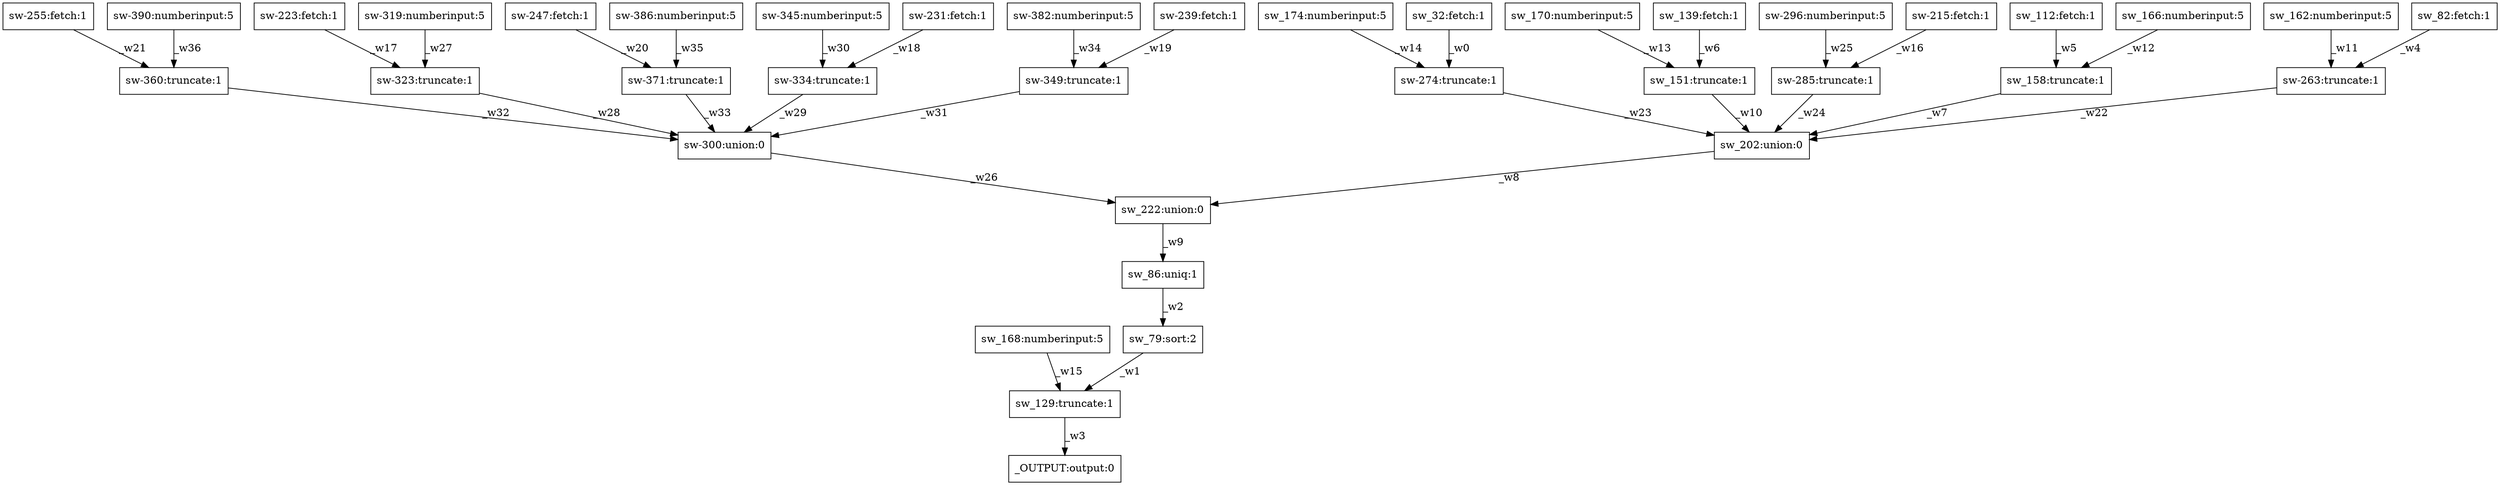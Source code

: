 digraph test1 { node [shape=box] "sw_129" [label="sw_129:truncate:1"];"_OUTPUT" [label="_OUTPUT:output:0"];"sw-255" [label="sw-255:fetch:1"];"sw-274" [label="sw-274:truncate:1"];"sw_162" [label="sw_162:numberinput:5"];"sw_151" [label="sw_151:truncate:1"];"sw_222" [label="sw_222:union:0"];"sw-382" [label="sw-382:numberinput:5"];"sw-223" [label="sw-223:fetch:1"];"sw-360" [label="sw-360:truncate:1"];"sw-323" [label="sw-323:truncate:1"];"sw_170" [label="sw_170:numberinput:5"];"sw-345" [label="sw-345:numberinput:5"];"sw_168" [label="sw_168:numberinput:5"];"sw_174" [label="sw_174:numberinput:5"];"sw_79" [label="sw_79:sort:2"];"sw-296" [label="sw-296:numberinput:5"];"sw-285" [label="sw-285:truncate:1"];"sw_86" [label="sw_86:uniq:1"];"sw-247" [label="sw-247:fetch:1"];"sw_158" [label="sw_158:truncate:1"];"sw_139" [label="sw_139:fetch:1"];"sw-215" [label="sw-215:fetch:1"];"sw-263" [label="sw-263:truncate:1"];"sw-386" [label="sw-386:numberinput:5"];"sw-371" [label="sw-371:truncate:1"];"sw-239" [label="sw-239:fetch:1"];"sw_32" [label="sw_32:fetch:1"];"sw-390" [label="sw-390:numberinput:5"];"sw-231" [label="sw-231:fetch:1"];"sw-334" [label="sw-334:truncate:1"];"sw-319" [label="sw-319:numberinput:5"];"sw_112" [label="sw_112:fetch:1"];"sw-300" [label="sw-300:union:0"];"sw_82" [label="sw_82:fetch:1"];"sw_166" [label="sw_166:numberinput:5"];"sw-349" [label="sw-349:truncate:1"];"sw_202" [label="sw_202:union:0"];"sw_32" -> "sw-274" [label="_w0"];"sw_79" -> "sw_129" [label="_w1"];"sw_86" -> "sw_79" [label="_w2"];"sw_129" -> "_OUTPUT" [label="_w3"];"sw_82" -> "sw-263" [label="_w4"];"sw_112" -> "sw_158" [label="_w5"];"sw_139" -> "sw_151" [label="_w6"];"sw_158" -> "sw_202" [label="_w7"];"sw_202" -> "sw_222" [label="_w8"];"sw_222" -> "sw_86" [label="_w9"];"sw_151" -> "sw_202" [label="_w10"];"sw_162" -> "sw-263" [label="_w11"];"sw_166" -> "sw_158" [label="_w12"];"sw_170" -> "sw_151" [label="_w13"];"sw_174" -> "sw-274" [label="_w14"];"sw_168" -> "sw_129" [label="_w15"];"sw-215" -> "sw-285" [label="_w16"];"sw-223" -> "sw-323" [label="_w17"];"sw-231" -> "sw-334" [label="_w18"];"sw-239" -> "sw-349" [label="_w19"];"sw-247" -> "sw-371" [label="_w20"];"sw-255" -> "sw-360" [label="_w21"];"sw-263" -> "sw_202" [label="_w22"];"sw-274" -> "sw_202" [label="_w23"];"sw-285" -> "sw_202" [label="_w24"];"sw-296" -> "sw-285" [label="_w25"];"sw-300" -> "sw_222" [label="_w26"];"sw-319" -> "sw-323" [label="_w27"];"sw-323" -> "sw-300" [label="_w28"];"sw-334" -> "sw-300" [label="_w29"];"sw-345" -> "sw-334" [label="_w30"];"sw-349" -> "sw-300" [label="_w31"];"sw-360" -> "sw-300" [label="_w32"];"sw-371" -> "sw-300" [label="_w33"];"sw-382" -> "sw-349" [label="_w34"];"sw-386" -> "sw-371" [label="_w35"];"sw-390" -> "sw-360" [label="_w36"];}